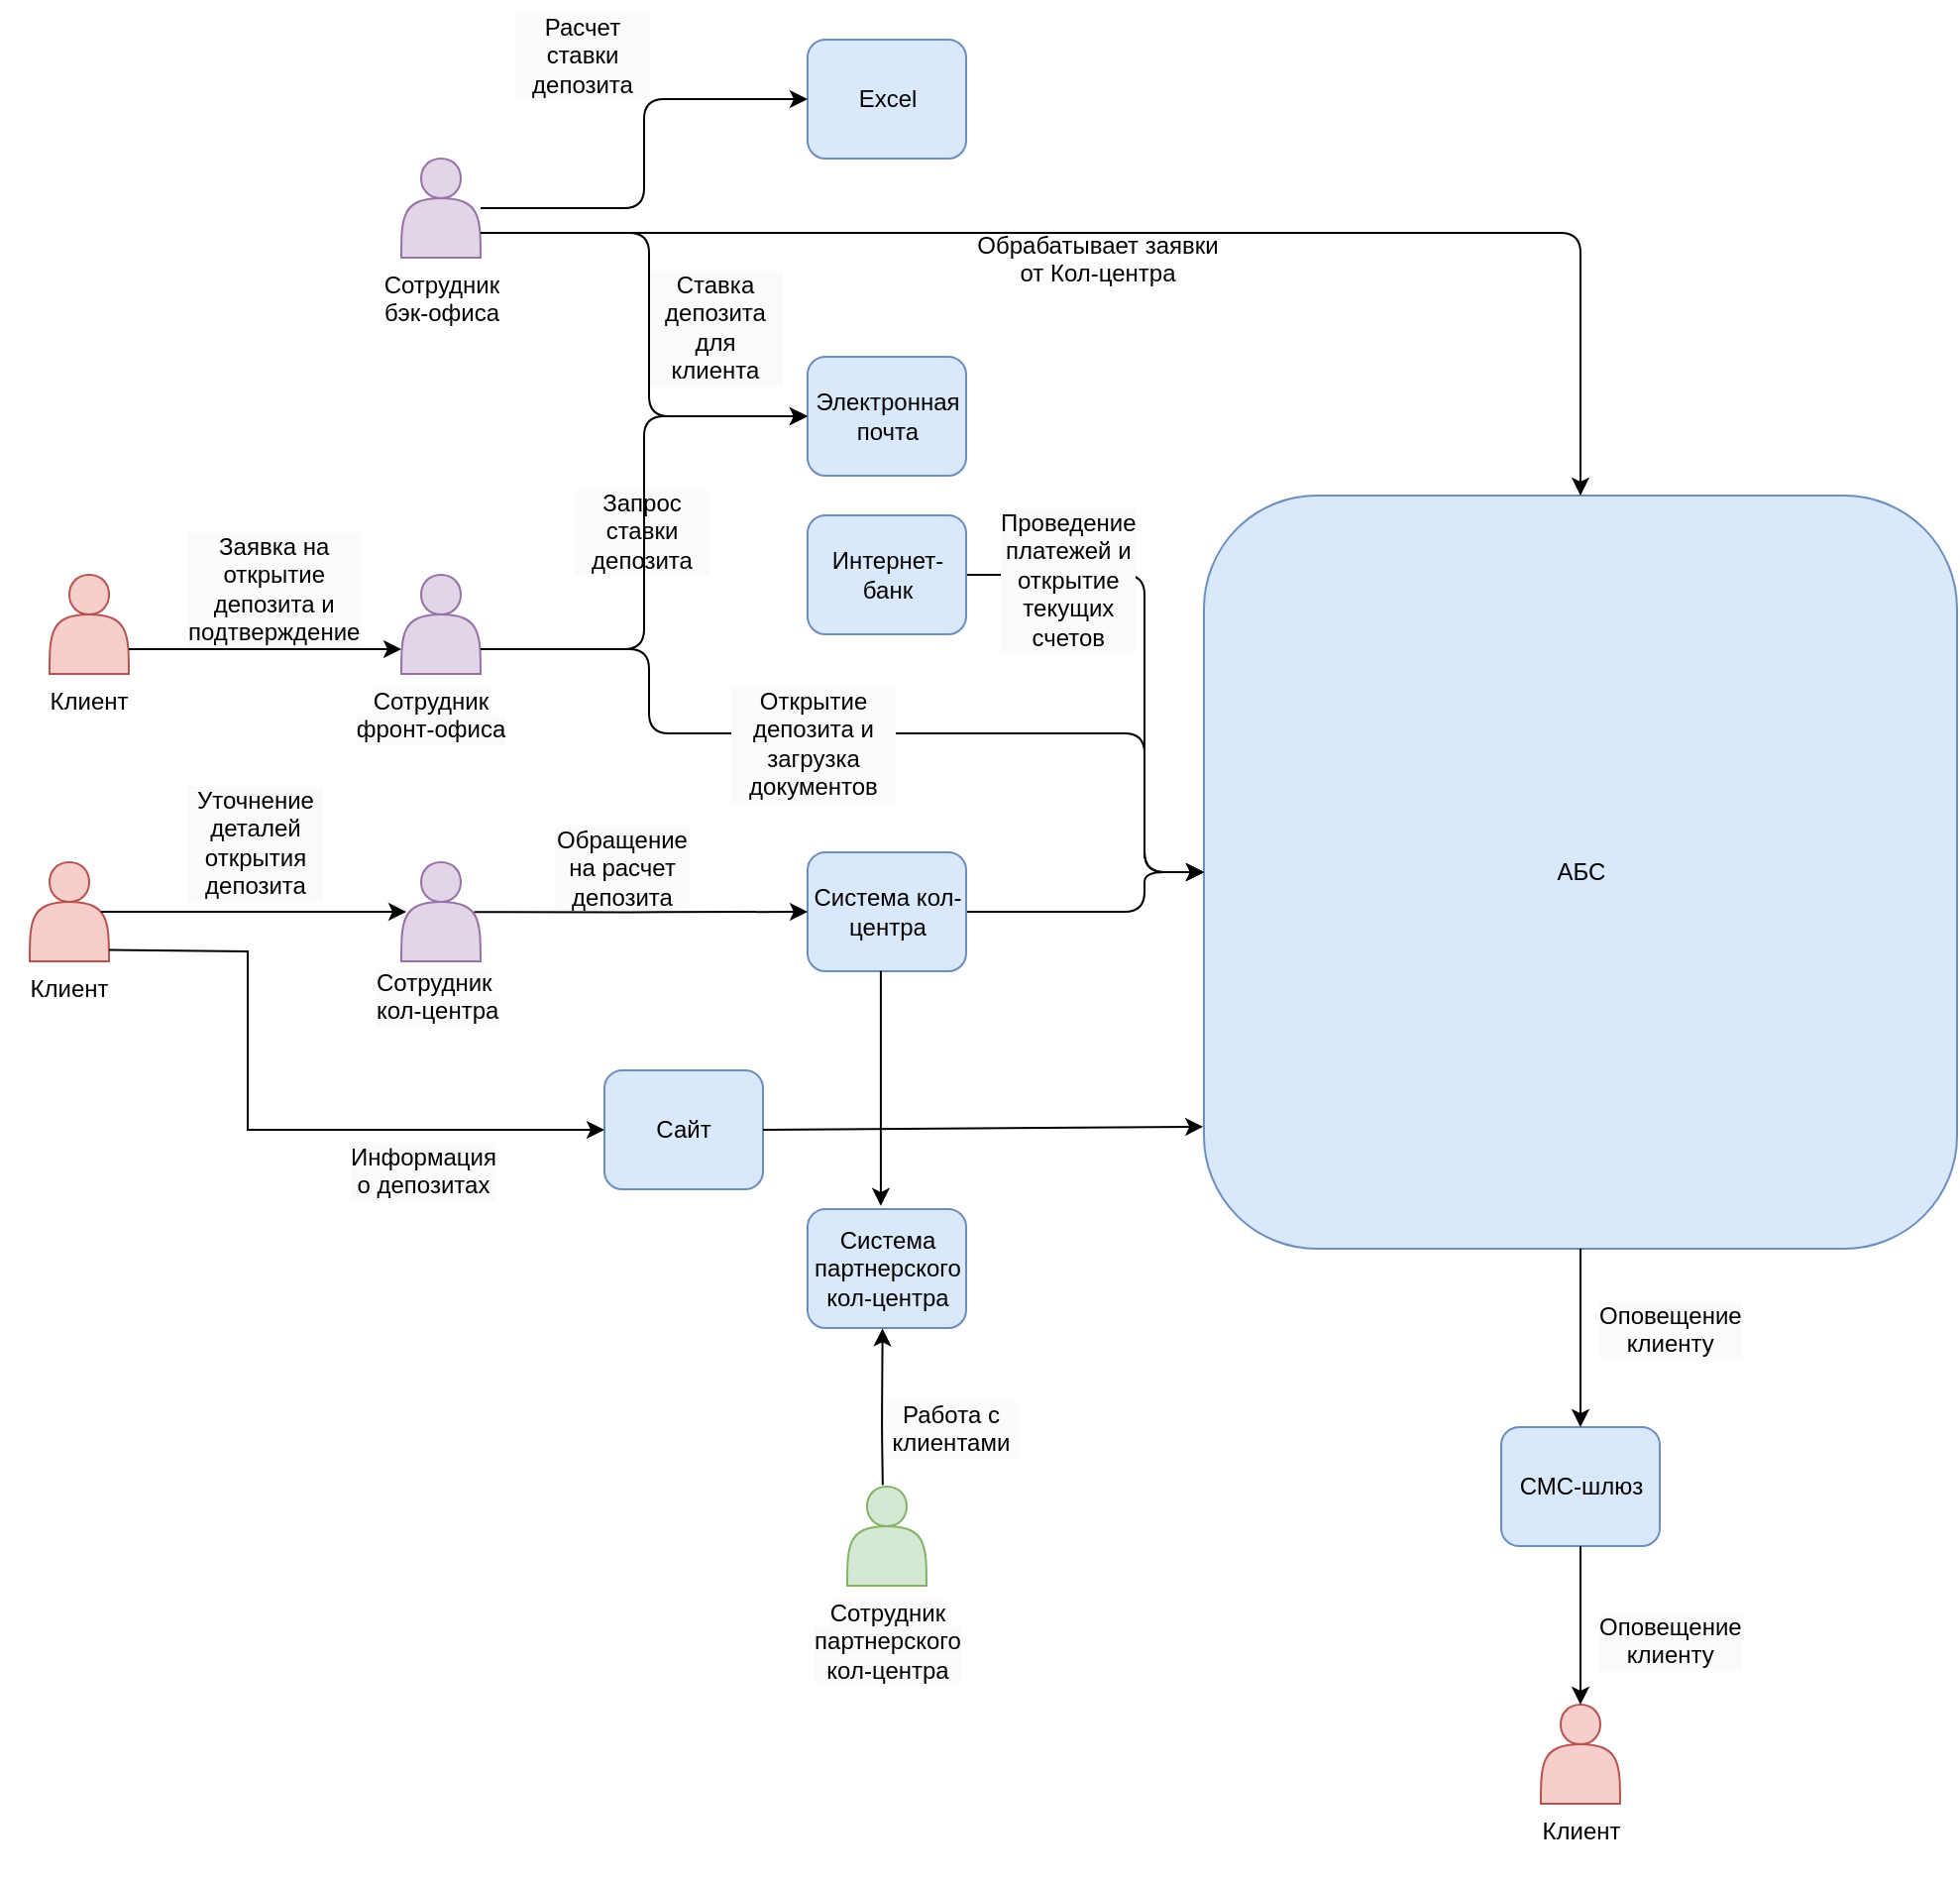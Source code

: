 <mxfile version="24.7.5">
  <diagram name="Страница — 1" id="gumyr3GW3XH_xUNB06AX">
    <mxGraphModel dx="1313" dy="896" grid="1" gridSize="10" guides="1" tooltips="1" connect="1" arrows="1" fold="1" page="1" pageScale="1" pageWidth="1169" pageHeight="827" math="0" shadow="0">
      <root>
        <mxCell id="0" />
        <mxCell id="1" parent="0" />
        <mxCell id="QhyDdqHmx7QWrcBAvBCt-7" style="edgeStyle=orthogonalEdgeStyle;rounded=1;orthogonalLoop=1;jettySize=auto;html=1;curved=0;" parent="1" source="QhyDdqHmx7QWrcBAvBCt-1" target="QhyDdqHmx7QWrcBAvBCt-2" edge="1">
          <mxGeometry relative="1" as="geometry">
            <Array as="points">
              <mxPoint x="612.5" y="310" />
              <mxPoint x="612.5" y="460" />
            </Array>
          </mxGeometry>
        </mxCell>
        <mxCell id="QhyDdqHmx7QWrcBAvBCt-1" value="Интернет-банк" style="rounded=1;whiteSpace=wrap;html=1;fillColor=#dae8fc;strokeColor=#6c8ebf;" parent="1" vertex="1">
          <mxGeometry x="442.5" y="280" width="80" height="60" as="geometry" />
        </mxCell>
        <mxCell id="QhyDdqHmx7QWrcBAvBCt-2" value="АБС" style="rounded=1;whiteSpace=wrap;html=1;fillColor=#dae8fc;strokeColor=#6c8ebf;" parent="1" vertex="1">
          <mxGeometry x="642.5" y="270" width="380" height="380" as="geometry" />
        </mxCell>
        <mxCell id="QhyDdqHmx7QWrcBAvBCt-15" style="edgeStyle=orthogonalEdgeStyle;rounded=1;orthogonalLoop=1;jettySize=auto;html=1;curved=0;exitX=1;exitY=0.5;exitDx=0;exitDy=0;" parent="1" source="QhyDdqHmx7QWrcBAvBCt-3" target="QhyDdqHmx7QWrcBAvBCt-2" edge="1">
          <mxGeometry relative="1" as="geometry">
            <Array as="points">
              <mxPoint x="612.5" y="480" />
              <mxPoint x="612.5" y="460" />
            </Array>
          </mxGeometry>
        </mxCell>
        <mxCell id="QhyDdqHmx7QWrcBAvBCt-3" value="Система кол-центра" style="rounded=1;whiteSpace=wrap;html=1;fillColor=#dae8fc;strokeColor=#6c8ebf;" parent="1" vertex="1">
          <mxGeometry x="442.5" y="450" width="80" height="60" as="geometry" />
        </mxCell>
        <mxCell id="QhyDdqHmx7QWrcBAvBCt-4" value="Система партнерского&lt;div&gt;кол-центра&lt;/div&gt;" style="rounded=1;whiteSpace=wrap;html=1;fillColor=#dae8fc;strokeColor=#6c8ebf;" parent="1" vertex="1">
          <mxGeometry x="442.5" y="630" width="80" height="60" as="geometry" />
        </mxCell>
        <mxCell id="QhyDdqHmx7QWrcBAvBCt-5" value="СМС-шлюз" style="rounded=1;whiteSpace=wrap;html=1;fillColor=#dae8fc;strokeColor=#6c8ebf;" parent="1" vertex="1">
          <mxGeometry x="792.5" y="740" width="80" height="60" as="geometry" />
        </mxCell>
        <mxCell id="QhyDdqHmx7QWrcBAvBCt-6" value="Сайт" style="rounded=1;whiteSpace=wrap;html=1;fillColor=#dae8fc;strokeColor=#6c8ebf;" parent="1" vertex="1">
          <mxGeometry x="340" y="560" width="80" height="60" as="geometry" />
        </mxCell>
        <mxCell id="QhyDdqHmx7QWrcBAvBCt-16" value="&lt;span style=&quot;forced-color-adjust: none; color: rgb(0, 0, 0); font-family: Helvetica; font-size: 12px; font-style: normal; font-variant-ligatures: normal; font-variant-caps: normal; font-weight: 400; letter-spacing: normal; orphans: 2; text-align: center; text-indent: 0px; text-transform: none; widows: 2; word-spacing: 0px; -webkit-text-stroke-width: 0px; white-space: normal; text-decoration-thickness: initial; text-decoration-style: initial; text-decoration-color: initial; background-color: rgb(251, 251, 251); float: none; display: inline !important;&quot;&gt;Сотрудник&lt;/span&gt;&lt;div style=&quot;forced-color-adjust: none; color: rgb(0, 0, 0); font-family: Helvetica; font-size: 12px; font-style: normal; font-variant-ligatures: normal; font-variant-caps: normal; font-weight: 400; letter-spacing: normal; orphans: 2; text-align: center; text-indent: 0px; text-transform: none; widows: 2; word-spacing: 0px; -webkit-text-stroke-width: 0px; white-space: normal; background-color: rgb(251, 251, 251); text-decoration-thickness: initial; text-decoration-style: initial; text-decoration-color: initial;&quot;&gt;&lt;span style=&quot;forced-color-adjust: none; color: rgb(0, 0, 0); font-family: Helvetica; font-size: 12px; font-style: normal; font-variant-ligatures: normal; font-variant-caps: normal; font-weight: 400; letter-spacing: normal; orphans: 2; text-align: center; text-indent: 0px; text-transform: none; widows: 2; word-spacing: 0px; -webkit-text-stroke-width: 0px; white-space: normal; background-color: rgb(251, 251, 251); text-decoration-thickness: initial; text-decoration-style: initial; text-decoration-color: initial; float: none; display: inline !important;&quot;&gt;кол-центра&lt;/span&gt;&lt;/div&gt;" style="text;whiteSpace=wrap;html=1;" parent="1" vertex="1">
          <mxGeometry x="222.5" y="502" width="70" height="40" as="geometry" />
        </mxCell>
        <mxCell id="QhyDdqHmx7QWrcBAvBCt-17" value="" style="shape=actor;whiteSpace=wrap;html=1;fillColor=#e1d5e7;strokeColor=#9673a6;" parent="1" vertex="1">
          <mxGeometry x="237.5" y="455" width="40" height="50" as="geometry" />
        </mxCell>
        <mxCell id="QhyDdqHmx7QWrcBAvBCt-19" value="&lt;div style=&quot;forced-color-adjust: none; color: rgb(0, 0, 0); font-family: Helvetica; font-size: 12px; font-style: normal; font-variant-ligatures: normal; font-variant-caps: normal; font-weight: 400; letter-spacing: normal; orphans: 2; text-align: center; text-indent: 0px; text-transform: none; widows: 2; word-spacing: 0px; -webkit-text-stroke-width: 0px; white-space: normal; background-color: rgb(251, 251, 251); text-decoration-thickness: initial; text-decoration-style: initial; text-decoration-color: initial;&quot;&gt;Обращение на расчет депозита&lt;/div&gt;" style="text;whiteSpace=wrap;html=1;" parent="1" vertex="1">
          <mxGeometry x="312.5" y="430" width="70" height="40" as="geometry" />
        </mxCell>
        <mxCell id="QhyDdqHmx7QWrcBAvBCt-20" value="" style="shape=actor;whiteSpace=wrap;html=1;fillColor=#e1d5e7;strokeColor=#9673a6;" parent="1" vertex="1">
          <mxGeometry x="237.5" y="100" width="40" height="50" as="geometry" />
        </mxCell>
        <mxCell id="QhyDdqHmx7QWrcBAvBCt-21" value="Сотрудник&lt;div&gt;бэк-офиса&lt;/div&gt;" style="text;whiteSpace=wrap;html=1;align=center;" parent="1" vertex="1">
          <mxGeometry x="222.5" y="150" width="70" height="40" as="geometry" />
        </mxCell>
        <mxCell id="QhyDdqHmx7QWrcBAvBCt-23" value="&lt;div style=&quot;text-align: center;&quot;&gt;&lt;span style=&quot;background-color: initial;&quot;&gt;Обрабатывает заявки от Кол-центра&lt;/span&gt;&lt;/div&gt;" style="text;whiteSpace=wrap;html=1;" parent="1" vertex="1">
          <mxGeometry x="522.5" y="130" width="130" height="40" as="geometry" />
        </mxCell>
        <mxCell id="QhyDdqHmx7QWrcBAvBCt-25" value="&lt;div style=&quot;forced-color-adjust: none; color: rgb(0, 0, 0); font-family: Helvetica; font-size: 12px; font-style: normal; font-variant-ligatures: normal; font-variant-caps: normal; font-weight: 400; letter-spacing: normal; orphans: 2; text-align: center; text-indent: 0px; text-transform: none; widows: 2; word-spacing: 0px; -webkit-text-stroke-width: 0px; white-space: normal; background-color: rgb(251, 251, 251); text-decoration-thickness: initial; text-decoration-style: initial; text-decoration-color: initial;&quot;&gt;Оповещение клиенту&lt;/div&gt;" style="text;whiteSpace=wrap;html=1;" parent="1" vertex="1">
          <mxGeometry x="840" y="670" width="70" height="40" as="geometry" />
        </mxCell>
        <mxCell id="QhyDdqHmx7QWrcBAvBCt-26" value="Электронная&lt;div&gt;почта&lt;/div&gt;" style="rounded=1;whiteSpace=wrap;html=1;fillColor=#dae8fc;strokeColor=#6c8ebf;" parent="1" vertex="1">
          <mxGeometry x="442.5" y="200" width="80" height="60" as="geometry" />
        </mxCell>
        <mxCell id="QhyDdqHmx7QWrcBAvBCt-30" value="&lt;div style=&quot;forced-color-adjust: none; color: rgb(0, 0, 0); font-family: Helvetica; font-size: 12px; font-style: normal; font-variant-ligatures: normal; font-variant-caps: normal; font-weight: 400; letter-spacing: normal; orphans: 2; text-align: center; text-indent: 0px; text-transform: none; widows: 2; word-spacing: 0px; -webkit-text-stroke-width: 0px; white-space: normal; background-color: rgb(251, 251, 251); text-decoration-thickness: initial; text-decoration-style: initial; text-decoration-color: initial;&quot;&gt;Запрос ставки депозита&lt;/div&gt;" style="text;whiteSpace=wrap;html=1;" parent="1" vertex="1">
          <mxGeometry x="322.5" y="260" width="70" height="40" as="geometry" />
        </mxCell>
        <mxCell id="QhyDdqHmx7QWrcBAvBCt-34" value="" style="shape=actor;whiteSpace=wrap;html=1;fillColor=#e1d5e7;strokeColor=#9673a6;" parent="1" vertex="1">
          <mxGeometry x="237.5" y="310" width="40" height="50" as="geometry" />
        </mxCell>
        <mxCell id="QhyDdqHmx7QWrcBAvBCt-35" value="&lt;span style=&quot;forced-color-adjust: none; color: rgb(0, 0, 0); font-family: Helvetica; font-size: 12px; font-style: normal; font-variant-ligatures: normal; font-variant-caps: normal; font-weight: 400; letter-spacing: normal; orphans: 2; text-indent: 0px; text-transform: none; widows: 2; word-spacing: 0px; -webkit-text-stroke-width: 0px; white-space: normal; text-decoration-thickness: initial; text-decoration-style: initial; text-decoration-color: initial; background-color: rgb(251, 251, 251); float: none; display: inline !important;&quot;&gt;Сотрудник&lt;/span&gt;&lt;div style=&quot;forced-color-adjust: none; color: rgb(0, 0, 0); font-family: Helvetica; font-size: 12px; font-style: normal; font-variant-ligatures: normal; font-variant-caps: normal; font-weight: 400; letter-spacing: normal; orphans: 2; text-indent: 0px; text-transform: none; widows: 2; word-spacing: 0px; -webkit-text-stroke-width: 0px; white-space: normal; background-color: rgb(251, 251, 251); text-decoration-thickness: initial; text-decoration-style: initial; text-decoration-color: initial;&quot;&gt;&lt;span style=&quot;forced-color-adjust: none; color: rgb(0, 0, 0); font-family: Helvetica; font-size: 12px; font-style: normal; font-variant-ligatures: normal; font-variant-caps: normal; font-weight: 400; letter-spacing: normal; orphans: 2; text-indent: 0px; text-transform: none; widows: 2; word-spacing: 0px; -webkit-text-stroke-width: 0px; white-space: normal; background-color: rgb(251, 251, 251); text-decoration-thickness: initial; text-decoration-style: initial; text-decoration-color: initial; float: none; display: inline !important;&quot;&gt;фронт-офиса&lt;/span&gt;&lt;/div&gt;" style="text;whiteSpace=wrap;html=1;align=center;" parent="1" vertex="1">
          <mxGeometry x="210" y="360" width="85" height="40" as="geometry" />
        </mxCell>
        <mxCell id="QhyDdqHmx7QWrcBAvBCt-38" value="" style="edgeStyle=orthogonalEdgeStyle;rounded=1;orthogonalLoop=1;jettySize=auto;html=1;curved=0;exitX=1;exitY=0.75;exitDx=0;exitDy=0;" parent="1" source="QhyDdqHmx7QWrcBAvBCt-34" target="QhyDdqHmx7QWrcBAvBCt-2" edge="1">
          <mxGeometry relative="1" as="geometry">
            <mxPoint x="272.5" y="505" as="sourcePoint" />
            <mxPoint x="347.5" y="505" as="targetPoint" />
            <Array as="points">
              <mxPoint x="362.5" y="348" />
              <mxPoint x="362.5" y="390" />
              <mxPoint x="612.5" y="390" />
              <mxPoint x="612.5" y="460" />
            </Array>
          </mxGeometry>
        </mxCell>
        <mxCell id="QhyDdqHmx7QWrcBAvBCt-39" value="&lt;div style=&quot;forced-color-adjust: none; color: rgb(0, 0, 0); font-family: Helvetica; font-size: 12px; font-style: normal; font-variant-ligatures: normal; font-variant-caps: normal; font-weight: 400; letter-spacing: normal; orphans: 2; text-indent: 0px; text-transform: none; widows: 2; word-spacing: 0px; -webkit-text-stroke-width: 0px; white-space: normal; background-color: rgb(251, 251, 251); text-decoration-thickness: initial; text-decoration-style: initial; text-decoration-color: initial;&quot;&gt;Открытие депозита и загрузка документов&lt;/div&gt;" style="text;whiteSpace=wrap;html=1;align=center;" parent="1" vertex="1">
          <mxGeometry x="402.5" y="360" width="85" height="70" as="geometry" />
        </mxCell>
        <mxCell id="QhyDdqHmx7QWrcBAvBCt-29" style="edgeStyle=orthogonalEdgeStyle;rounded=1;orthogonalLoop=1;jettySize=auto;html=1;entryX=0;entryY=0.5;entryDx=0;entryDy=0;curved=0;exitX=1;exitY=0.75;exitDx=0;exitDy=0;" parent="1" source="QhyDdqHmx7QWrcBAvBCt-34" target="QhyDdqHmx7QWrcBAvBCt-26" edge="1">
          <mxGeometry relative="1" as="geometry" />
        </mxCell>
        <mxCell id="QhyDdqHmx7QWrcBAvBCt-40" value="&lt;div style=&quot;forced-color-adjust: none; color: rgb(0, 0, 0); font-family: Helvetica; font-size: 12px; font-style: normal; font-variant-ligatures: normal; font-variant-caps: normal; font-weight: 400; letter-spacing: normal; orphans: 2; text-align: center; text-indent: 0px; text-transform: none; widows: 2; word-spacing: 0px; -webkit-text-stroke-width: 0px; white-space: normal; background-color: rgb(251, 251, 251); text-decoration-thickness: initial; text-decoration-style: initial; text-decoration-color: initial;&quot;&gt;Проведение платежей и открытие текущих счетов&lt;/div&gt;" style="text;whiteSpace=wrap;html=1;" parent="1" vertex="1">
          <mxGeometry x="537.5" y="270" width="70" height="40" as="geometry" />
        </mxCell>
        <mxCell id="QhyDdqHmx7QWrcBAvBCt-43" value="&lt;div style=&quot;forced-color-adjust: none; color: rgb(0, 0, 0); font-family: Helvetica; font-size: 12px; font-style: normal; font-variant-ligatures: normal; font-variant-caps: normal; font-weight: 400; letter-spacing: normal; orphans: 2; text-align: center; text-indent: 0px; text-transform: none; widows: 2; word-spacing: 0px; -webkit-text-stroke-width: 0px; white-space: normal; background-color: rgb(251, 251, 251); text-decoration-thickness: initial; text-decoration-style: initial; text-decoration-color: initial;&quot;&gt;Ставка депозита&lt;/div&gt;&lt;div style=&quot;forced-color-adjust: none; color: rgb(0, 0, 0); font-family: Helvetica; font-size: 12px; font-style: normal; font-variant-ligatures: normal; font-variant-caps: normal; font-weight: 400; letter-spacing: normal; orphans: 2; text-align: center; text-indent: 0px; text-transform: none; widows: 2; word-spacing: 0px; -webkit-text-stroke-width: 0px; white-space: normal; background-color: rgb(251, 251, 251); text-decoration-thickness: initial; text-decoration-style: initial; text-decoration-color: initial;&quot;&gt;для клиента&lt;/div&gt;" style="text;whiteSpace=wrap;html=1;" parent="1" vertex="1">
          <mxGeometry x="360" y="150" width="70" height="40" as="geometry" />
        </mxCell>
        <mxCell id="QhyDdqHmx7QWrcBAvBCt-22" style="edgeStyle=orthogonalEdgeStyle;rounded=1;orthogonalLoop=1;jettySize=auto;html=1;curved=0;exitX=1;exitY=0.75;exitDx=0;exitDy=0;" parent="1" source="QhyDdqHmx7QWrcBAvBCt-20" target="QhyDdqHmx7QWrcBAvBCt-2" edge="1">
          <mxGeometry relative="1" as="geometry" />
        </mxCell>
        <mxCell id="QhyDdqHmx7QWrcBAvBCt-42" style="edgeStyle=orthogonalEdgeStyle;rounded=1;orthogonalLoop=1;jettySize=auto;html=1;entryX=0;entryY=0.5;entryDx=0;entryDy=0;curved=0;exitX=1;exitY=0.75;exitDx=0;exitDy=0;" parent="1" source="QhyDdqHmx7QWrcBAvBCt-20" target="QhyDdqHmx7QWrcBAvBCt-26" edge="1">
          <mxGeometry relative="1" as="geometry">
            <Array as="points">
              <mxPoint x="362.5" y="138" />
              <mxPoint x="362.5" y="230" />
            </Array>
          </mxGeometry>
        </mxCell>
        <mxCell id="QhyDdqHmx7QWrcBAvBCt-18" style="edgeStyle=orthogonalEdgeStyle;rounded=1;orthogonalLoop=1;jettySize=auto;html=1;curved=0;entryX=0;entryY=0.5;entryDx=0;entryDy=0;exitX=0.92;exitY=0.503;exitDx=0;exitDy=0;exitPerimeter=0;" parent="1" source="QhyDdqHmx7QWrcBAvBCt-17" target="QhyDdqHmx7QWrcBAvBCt-3" edge="1">
          <mxGeometry relative="1" as="geometry">
            <Array as="points" />
            <mxPoint x="274" y="484" as="sourcePoint" />
          </mxGeometry>
        </mxCell>
        <mxCell id="QhyDdqHmx7QWrcBAvBCt-45" value="&lt;span style=&quot;forced-color-adjust: none; color: rgb(0, 0, 0); font-family: Helvetica; font-size: 12px; font-style: normal; font-variant-ligatures: normal; font-variant-caps: normal; font-weight: 400; letter-spacing: normal; orphans: 2; text-indent: 0px; text-transform: none; widows: 2; word-spacing: 0px; -webkit-text-stroke-width: 0px; white-space: normal; text-decoration-thickness: initial; text-decoration-style: initial; text-decoration-color: initial; background-color: rgb(251, 251, 251); float: none; display: inline !important;&quot;&gt;Сотрудник партнерского&lt;/span&gt;&lt;div style=&quot;forced-color-adjust: none; color: rgb(0, 0, 0); font-family: Helvetica; font-size: 12px; font-style: normal; font-variant-ligatures: normal; font-variant-caps: normal; font-weight: 400; letter-spacing: normal; orphans: 2; text-indent: 0px; text-transform: none; widows: 2; word-spacing: 0px; -webkit-text-stroke-width: 0px; white-space: normal; background-color: rgb(251, 251, 251); text-decoration-thickness: initial; text-decoration-style: initial; text-decoration-color: initial;&quot;&gt;&lt;span style=&quot;forced-color-adjust: none; color: rgb(0, 0, 0); font-family: Helvetica; font-size: 12px; font-style: normal; font-variant-ligatures: normal; font-variant-caps: normal; font-weight: 400; letter-spacing: normal; orphans: 2; text-indent: 0px; text-transform: none; widows: 2; word-spacing: 0px; -webkit-text-stroke-width: 0px; white-space: normal; background-color: rgb(251, 251, 251); text-decoration-thickness: initial; text-decoration-style: initial; text-decoration-color: initial; float: none; display: inline !important;&quot;&gt;кол-центра&lt;/span&gt;&lt;/div&gt;" style="text;whiteSpace=wrap;html=1;align=center;" parent="1" vertex="1">
          <mxGeometry x="447.5" y="820" width="70" height="40" as="geometry" />
        </mxCell>
        <mxCell id="QhyDdqHmx7QWrcBAvBCt-46" value="" style="shape=actor;whiteSpace=wrap;html=1;fillColor=#d5e8d4;strokeColor=#82b366;" parent="1" vertex="1">
          <mxGeometry x="462.5" y="770" width="40" height="50" as="geometry" />
        </mxCell>
        <mxCell id="QhyDdqHmx7QWrcBAvBCt-48" value="&lt;div style=&quot;forced-color-adjust: none; color: rgb(0, 0, 0); font-family: Helvetica; font-size: 12px; font-style: normal; font-variant-ligatures: normal; font-variant-caps: normal; font-weight: 400; letter-spacing: normal; orphans: 2; text-indent: 0px; text-transform: none; widows: 2; word-spacing: 0px; -webkit-text-stroke-width: 0px; white-space: normal; background-color: rgb(251, 251, 251); text-decoration-thickness: initial; text-decoration-style: initial; text-decoration-color: initial;&quot;&gt;Работа с клиентами&lt;/div&gt;" style="text;whiteSpace=wrap;html=1;align=center;" parent="1" vertex="1">
          <mxGeometry x="480" y="720" width="70" height="40" as="geometry" />
        </mxCell>
        <mxCell id="QhyDdqHmx7QWrcBAvBCt-47" style="edgeStyle=orthogonalEdgeStyle;rounded=1;orthogonalLoop=1;jettySize=auto;html=1;curved=0;exitX=0.448;exitY=-0.016;exitDx=0;exitDy=0;exitPerimeter=0;entryX=0.473;entryY=1.003;entryDx=0;entryDy=0;entryPerimeter=0;" parent="1" source="QhyDdqHmx7QWrcBAvBCt-46" target="QhyDdqHmx7QWrcBAvBCt-4" edge="1">
          <mxGeometry relative="1" as="geometry">
            <mxPoint x="360" y="660" as="sourcePoint" />
            <Array as="points">
              <mxPoint x="480" y="768" />
              <mxPoint x="480" y="768" />
              <mxPoint x="480" y="740" />
              <mxPoint x="480" y="740" />
            </Array>
          </mxGeometry>
        </mxCell>
        <mxCell id="QhyDdqHmx7QWrcBAvBCt-24" style="edgeStyle=orthogonalEdgeStyle;rounded=0;orthogonalLoop=1;jettySize=auto;html=1;" parent="1" source="QhyDdqHmx7QWrcBAvBCt-2" target="QhyDdqHmx7QWrcBAvBCt-5" edge="1">
          <mxGeometry relative="1" as="geometry" />
        </mxCell>
        <mxCell id="QhyDdqHmx7QWrcBAvBCt-53" value="Excel" style="rounded=1;whiteSpace=wrap;html=1;fillColor=#dae8fc;strokeColor=#6c8ebf;" parent="1" vertex="1">
          <mxGeometry x="442.5" y="40" width="80" height="60" as="geometry" />
        </mxCell>
        <mxCell id="QhyDdqHmx7QWrcBAvBCt-55" value="&lt;div style=&quot;forced-color-adjust: none; color: rgb(0, 0, 0); font-family: Helvetica; font-size: 12px; font-style: normal; font-variant-ligatures: normal; font-variant-caps: normal; font-weight: 400; letter-spacing: normal; orphans: 2; text-align: center; text-indent: 0px; text-transform: none; widows: 2; word-spacing: 0px; -webkit-text-stroke-width: 0px; white-space: normal; background-color: rgb(251, 251, 251); text-decoration-thickness: initial; text-decoration-style: initial; text-decoration-color: initial;&quot;&gt;Расчет ставки депозита&lt;br&gt;&lt;/div&gt;" style="text;whiteSpace=wrap;html=1;" parent="1" vertex="1">
          <mxGeometry x="292.5" y="20" width="70" height="40" as="geometry" />
        </mxCell>
        <mxCell id="QhyDdqHmx7QWrcBAvBCt-54" style="edgeStyle=orthogonalEdgeStyle;rounded=1;orthogonalLoop=1;jettySize=auto;html=1;entryX=0;entryY=0.5;entryDx=0;entryDy=0;curved=0;" parent="1" source="QhyDdqHmx7QWrcBAvBCt-20" target="QhyDdqHmx7QWrcBAvBCt-53" edge="1">
          <mxGeometry relative="1" as="geometry" />
        </mxCell>
        <mxCell id="iSrGqS-vE0VKMxbI0wpR-1" value="Клиент" style="text;whiteSpace=wrap;html=1;align=center;" parent="1" vertex="1">
          <mxGeometry x="797.5" y="930" width="70" height="40" as="geometry" />
        </mxCell>
        <mxCell id="iSrGqS-vE0VKMxbI0wpR-2" value="" style="shape=actor;whiteSpace=wrap;html=1;fillColor=#f8cecc;strokeColor=#b85450;" parent="1" vertex="1">
          <mxGeometry x="812.5" y="880" width="40" height="50" as="geometry" />
        </mxCell>
        <mxCell id="iSrGqS-vE0VKMxbI0wpR-3" style="edgeStyle=orthogonalEdgeStyle;rounded=0;orthogonalLoop=1;jettySize=auto;html=1;entryX=0.5;entryY=0;entryDx=0;entryDy=0;exitX=0.5;exitY=1;exitDx=0;exitDy=0;" parent="1" source="QhyDdqHmx7QWrcBAvBCt-5" target="iSrGqS-vE0VKMxbI0wpR-2" edge="1">
          <mxGeometry relative="1" as="geometry">
            <mxPoint x="843" y="660" as="sourcePoint" />
            <mxPoint x="843" y="750" as="targetPoint" />
          </mxGeometry>
        </mxCell>
        <mxCell id="iSrGqS-vE0VKMxbI0wpR-4" value="&lt;div style=&quot;forced-color-adjust: none; color: rgb(0, 0, 0); font-family: Helvetica; font-size: 12px; font-style: normal; font-variant-ligatures: normal; font-variant-caps: normal; font-weight: 400; letter-spacing: normal; orphans: 2; text-align: center; text-indent: 0px; text-transform: none; widows: 2; word-spacing: 0px; -webkit-text-stroke-width: 0px; white-space: normal; background-color: rgb(251, 251, 251); text-decoration-thickness: initial; text-decoration-style: initial; text-decoration-color: initial;&quot;&gt;Оповещение клиенту&lt;/div&gt;" style="text;whiteSpace=wrap;html=1;" parent="1" vertex="1">
          <mxGeometry x="840" y="827" width="70" height="40" as="geometry" />
        </mxCell>
        <mxCell id="iSrGqS-vE0VKMxbI0wpR-5" value="" style="shape=actor;whiteSpace=wrap;html=1;fillColor=#f8cecc;strokeColor=#b85450;" parent="1" vertex="1">
          <mxGeometry x="60" y="310" width="40" height="50" as="geometry" />
        </mxCell>
        <mxCell id="iSrGqS-vE0VKMxbI0wpR-6" value="Клиент" style="text;whiteSpace=wrap;html=1;align=center;" parent="1" vertex="1">
          <mxGeometry x="45" y="360" width="70" height="40" as="geometry" />
        </mxCell>
        <mxCell id="iSrGqS-vE0VKMxbI0wpR-7" style="edgeStyle=orthogonalEdgeStyle;rounded=0;orthogonalLoop=1;jettySize=auto;html=1;entryX=0;entryY=0.75;entryDx=0;entryDy=0;exitX=1;exitY=0.75;exitDx=0;exitDy=0;" parent="1" source="iSrGqS-vE0VKMxbI0wpR-5" target="QhyDdqHmx7QWrcBAvBCt-34" edge="1">
          <mxGeometry relative="1" as="geometry" />
        </mxCell>
        <mxCell id="iSrGqS-vE0VKMxbI0wpR-8" value="&lt;div style=&quot;forced-color-adjust: none; color: rgb(0, 0, 0); font-family: Helvetica; font-size: 12px; font-style: normal; font-variant-ligatures: normal; font-variant-caps: normal; font-weight: 400; letter-spacing: normal; orphans: 2; text-align: center; text-indent: 0px; text-transform: none; widows: 2; word-spacing: 0px; -webkit-text-stroke-width: 0px; white-space: normal; background-color: rgb(251, 251, 251); text-decoration-thickness: initial; text-decoration-style: initial; text-decoration-color: initial;&quot;&gt;Заявка на открытие депозита и подтверждение&lt;/div&gt;" style="text;whiteSpace=wrap;html=1;" parent="1" vertex="1">
          <mxGeometry x="127.5" y="282" width="70" height="40" as="geometry" />
        </mxCell>
        <mxCell id="iSrGqS-vE0VKMxbI0wpR-11" value="" style="shape=actor;whiteSpace=wrap;html=1;fillColor=#f8cecc;strokeColor=#b85450;" parent="1" vertex="1">
          <mxGeometry x="50" y="455" width="40" height="50" as="geometry" />
        </mxCell>
        <mxCell id="iSrGqS-vE0VKMxbI0wpR-12" style="edgeStyle=orthogonalEdgeStyle;rounded=0;orthogonalLoop=1;jettySize=auto;html=1;entryX=0.063;entryY=0.5;entryDx=0;entryDy=0;exitX=0.9;exitY=0.5;exitDx=0;exitDy=0;entryPerimeter=0;exitPerimeter=0;" parent="1" source="iSrGqS-vE0VKMxbI0wpR-11" edge="1" target="QhyDdqHmx7QWrcBAvBCt-17">
          <mxGeometry relative="1" as="geometry">
            <mxPoint x="227.5" y="488" as="targetPoint" />
            <Array as="points" />
          </mxGeometry>
        </mxCell>
        <mxCell id="iSrGqS-vE0VKMxbI0wpR-13" value="Клиент" style="text;whiteSpace=wrap;html=1;align=center;" parent="1" vertex="1">
          <mxGeometry x="35" y="505" width="70" height="40" as="geometry" />
        </mxCell>
        <mxCell id="iSrGqS-vE0VKMxbI0wpR-14" value="&lt;div style=&quot;forced-color-adjust: none; color: rgb(0, 0, 0); font-family: Helvetica; font-size: 12px; font-style: normal; font-variant-ligatures: normal; font-variant-caps: normal; font-weight: 400; letter-spacing: normal; orphans: 2; text-align: center; text-indent: 0px; text-transform: none; widows: 2; word-spacing: 0px; -webkit-text-stroke-width: 0px; white-space: normal; background-color: rgb(251, 251, 251); text-decoration-thickness: initial; text-decoration-style: initial; text-decoration-color: initial;&quot;&gt;Уточнение деталей&lt;/div&gt;&lt;div style=&quot;forced-color-adjust: none; color: rgb(0, 0, 0); font-family: Helvetica; font-size: 12px; font-style: normal; font-variant-ligatures: normal; font-variant-caps: normal; font-weight: 400; letter-spacing: normal; orphans: 2; text-align: center; text-indent: 0px; text-transform: none; widows: 2; word-spacing: 0px; -webkit-text-stroke-width: 0px; white-space: normal; background-color: rgb(251, 251, 251); text-decoration-thickness: initial; text-decoration-style: initial; text-decoration-color: initial;&quot;&gt;открытия депозита&lt;/div&gt;" style="text;whiteSpace=wrap;html=1;" parent="1" vertex="1">
          <mxGeometry x="127.5" y="410" width="70" height="40" as="geometry" />
        </mxCell>
        <mxCell id="UfKPhqJVu0Z7-QjfyCEm-2" value="" style="endArrow=classic;html=1;rounded=0;entryX=0.462;entryY=-0.027;entryDx=0;entryDy=0;entryPerimeter=0;exitX=0.462;exitY=0.998;exitDx=0;exitDy=0;exitPerimeter=0;" edge="1" parent="1" source="QhyDdqHmx7QWrcBAvBCt-3" target="QhyDdqHmx7QWrcBAvBCt-4">
          <mxGeometry width="50" height="50" relative="1" as="geometry">
            <mxPoint x="480" y="530" as="sourcePoint" />
            <mxPoint x="570" y="520" as="targetPoint" />
          </mxGeometry>
        </mxCell>
        <mxCell id="UfKPhqJVu0Z7-QjfyCEm-4" value="" style="endArrow=classic;html=1;rounded=0;exitX=1.001;exitY=0.886;exitDx=0;exitDy=0;entryX=0;entryY=0.5;entryDx=0;entryDy=0;exitPerimeter=0;" edge="1" parent="1" source="iSrGqS-vE0VKMxbI0wpR-11" target="QhyDdqHmx7QWrcBAvBCt-6">
          <mxGeometry width="50" height="50" relative="1" as="geometry">
            <mxPoint x="190" y="590" as="sourcePoint" />
            <mxPoint x="170" y="640" as="targetPoint" />
            <Array as="points">
              <mxPoint x="160" y="500" />
              <mxPoint x="160" y="590" />
            </Array>
          </mxGeometry>
        </mxCell>
        <mxCell id="UfKPhqJVu0Z7-QjfyCEm-5" value="&lt;div style=&quot;forced-color-adjust: none; color: rgb(0, 0, 0); font-family: Helvetica; font-size: 12px; font-style: normal; font-variant-ligatures: normal; font-variant-caps: normal; font-weight: 400; letter-spacing: normal; orphans: 2; text-align: center; text-indent: 0px; text-transform: none; widows: 2; word-spacing: 0px; -webkit-text-stroke-width: 0px; white-space: normal; background-color: rgb(251, 251, 251); text-decoration-thickness: initial; text-decoration-style: initial; text-decoration-color: initial;&quot;&gt;Информация о депозитах&lt;/div&gt;" style="text;whiteSpace=wrap;html=1;" vertex="1" parent="1">
          <mxGeometry x="210" y="590" width="70" height="40" as="geometry" />
        </mxCell>
        <mxCell id="UfKPhqJVu0Z7-QjfyCEm-6" value="" style="endArrow=classic;html=1;rounded=0;entryX=-0.001;entryY=0.838;entryDx=0;entryDy=0;entryPerimeter=0;exitX=1;exitY=0.5;exitDx=0;exitDy=0;" edge="1" parent="1" source="QhyDdqHmx7QWrcBAvBCt-6" target="QhyDdqHmx7QWrcBAvBCt-2">
          <mxGeometry width="50" height="50" relative="1" as="geometry">
            <mxPoint x="390" y="600" as="sourcePoint" />
            <mxPoint x="440" y="550" as="targetPoint" />
          </mxGeometry>
        </mxCell>
      </root>
    </mxGraphModel>
  </diagram>
</mxfile>
